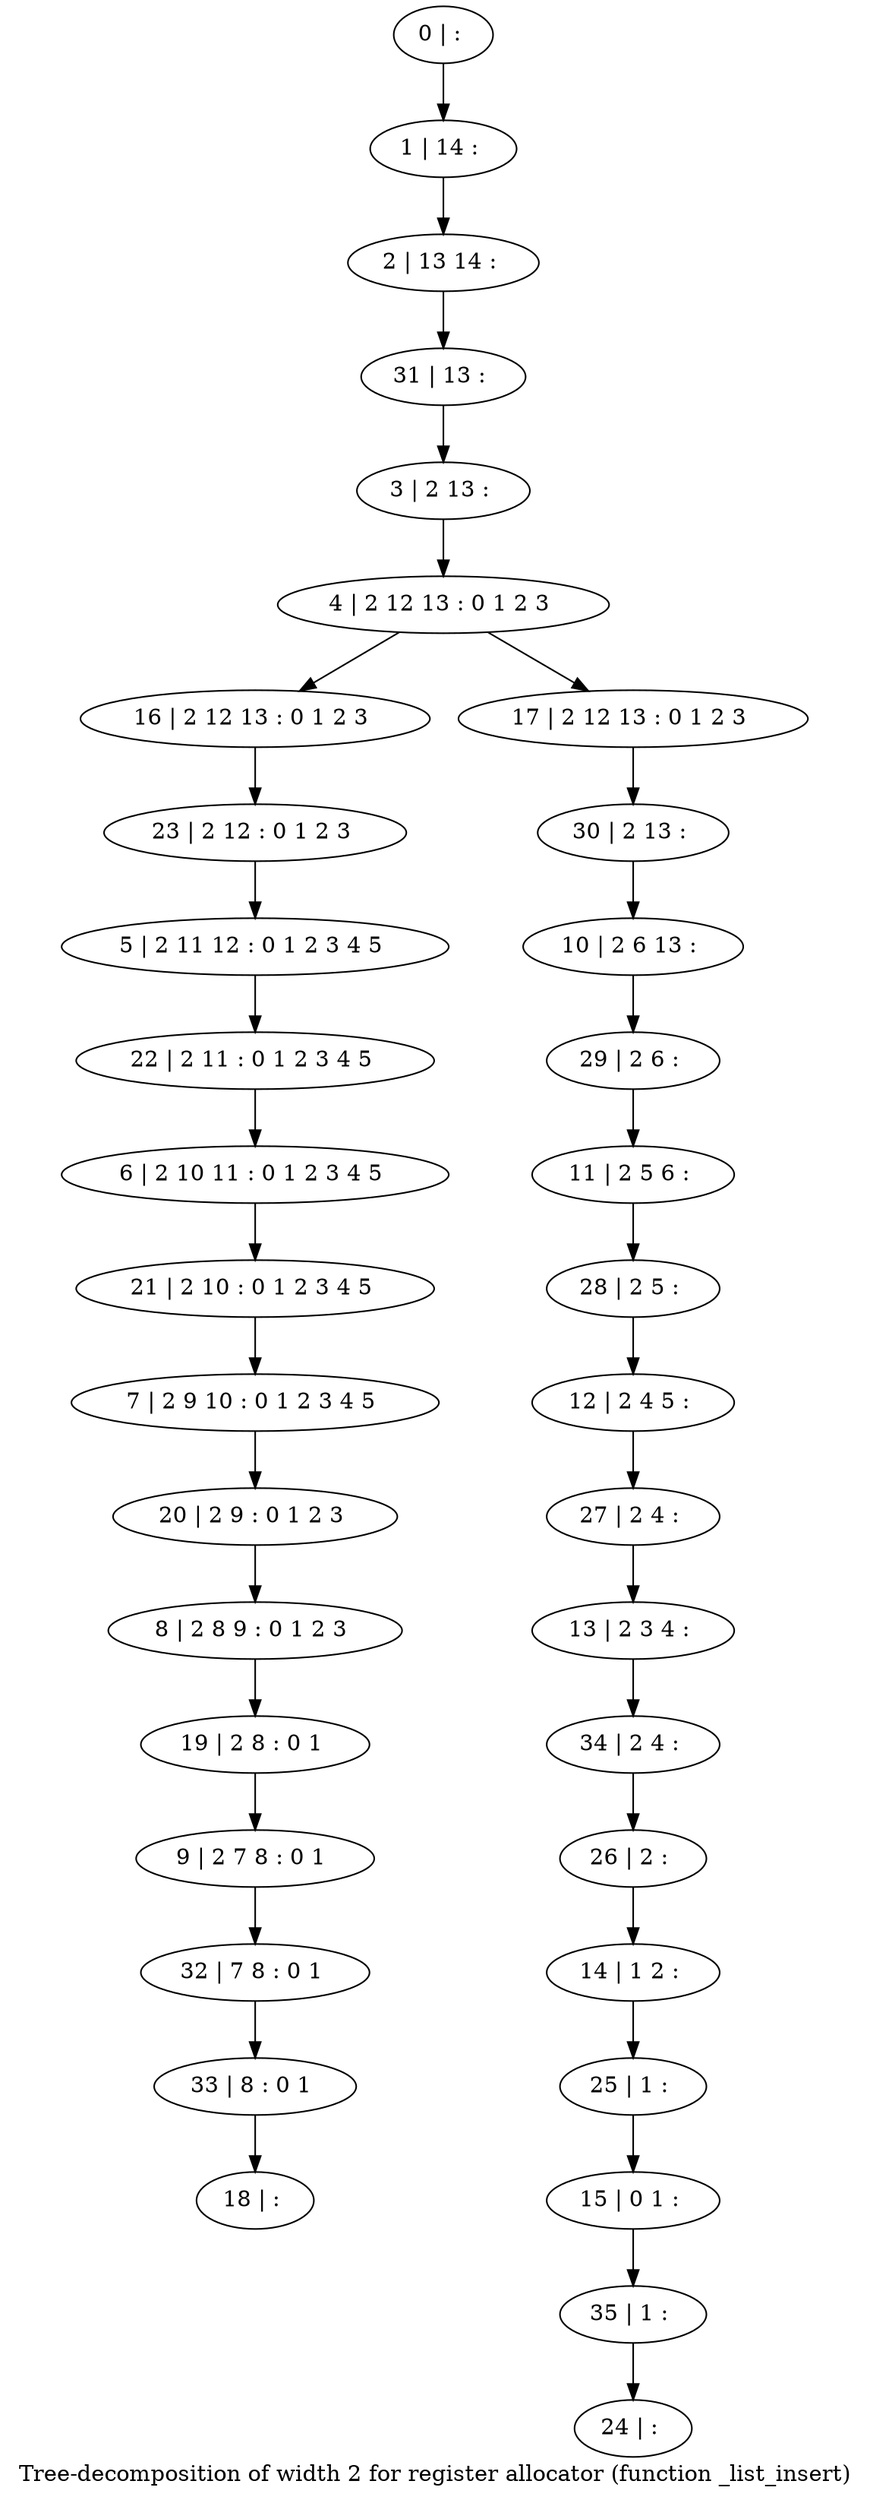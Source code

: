 digraph G {
graph [label="Tree-decomposition of width 2 for register allocator (function _list_insert)"]
0[label="0 | : "];
1[label="1 | 14 : "];
2[label="2 | 13 14 : "];
3[label="3 | 2 13 : "];
4[label="4 | 2 12 13 : 0 1 2 3 "];
5[label="5 | 2 11 12 : 0 1 2 3 4 5 "];
6[label="6 | 2 10 11 : 0 1 2 3 4 5 "];
7[label="7 | 2 9 10 : 0 1 2 3 4 5 "];
8[label="8 | 2 8 9 : 0 1 2 3 "];
9[label="9 | 2 7 8 : 0 1 "];
10[label="10 | 2 6 13 : "];
11[label="11 | 2 5 6 : "];
12[label="12 | 2 4 5 : "];
13[label="13 | 2 3 4 : "];
14[label="14 | 1 2 : "];
15[label="15 | 0 1 : "];
16[label="16 | 2 12 13 : 0 1 2 3 "];
17[label="17 | 2 12 13 : 0 1 2 3 "];
18[label="18 | : "];
19[label="19 | 2 8 : 0 1 "];
20[label="20 | 2 9 : 0 1 2 3 "];
21[label="21 | 2 10 : 0 1 2 3 4 5 "];
22[label="22 | 2 11 : 0 1 2 3 4 5 "];
23[label="23 | 2 12 : 0 1 2 3 "];
24[label="24 | : "];
25[label="25 | 1 : "];
26[label="26 | 2 : "];
27[label="27 | 2 4 : "];
28[label="28 | 2 5 : "];
29[label="29 | 2 6 : "];
30[label="30 | 2 13 : "];
31[label="31 | 13 : "];
32[label="32 | 7 8 : 0 1 "];
33[label="33 | 8 : 0 1 "];
34[label="34 | 2 4 : "];
35[label="35 | 1 : "];
0->1 ;
1->2 ;
3->4 ;
4->16 ;
4->17 ;
19->9 ;
8->19 ;
20->8 ;
7->20 ;
21->7 ;
6->21 ;
22->6 ;
5->22 ;
23->5 ;
16->23 ;
25->15 ;
14->25 ;
26->14 ;
27->13 ;
12->27 ;
28->12 ;
11->28 ;
29->11 ;
10->29 ;
30->10 ;
17->30 ;
31->3 ;
2->31 ;
9->32 ;
33->18 ;
32->33 ;
34->26 ;
13->34 ;
35->24 ;
15->35 ;
}
